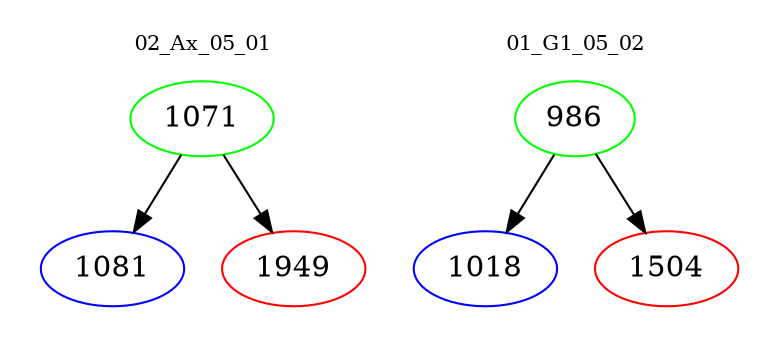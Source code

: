 digraph{
subgraph cluster_0 {
color = white
label = "02_Ax_05_01";
fontsize=10;
T0_1071 [label="1071", color="green"]
T0_1071 -> T0_1081 [color="black"]
T0_1081 [label="1081", color="blue"]
T0_1071 -> T0_1949 [color="black"]
T0_1949 [label="1949", color="red"]
}
subgraph cluster_1 {
color = white
label = "01_G1_05_02";
fontsize=10;
T1_986 [label="986", color="green"]
T1_986 -> T1_1018 [color="black"]
T1_1018 [label="1018", color="blue"]
T1_986 -> T1_1504 [color="black"]
T1_1504 [label="1504", color="red"]
}
}

